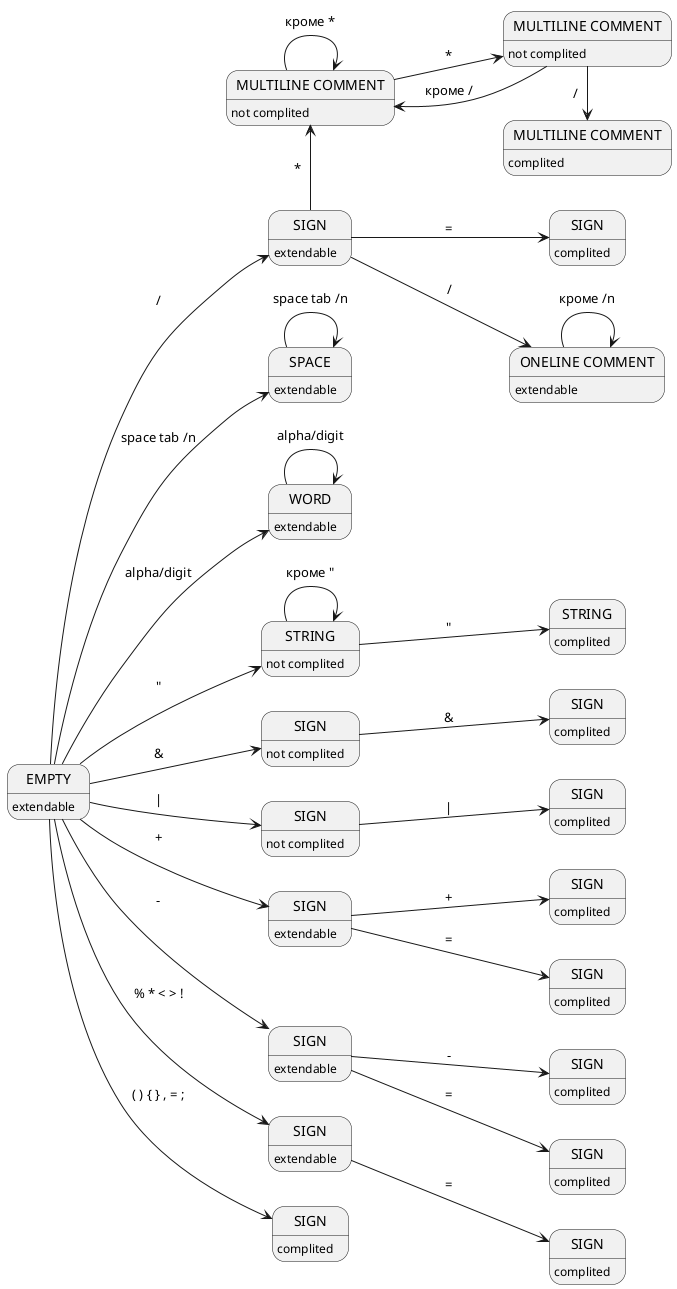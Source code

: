 @startuml
left to right direction

EMPTY : extendable

EMPTY --> SPACE : space tab /n
SPACE : extendable
SPACE --> SPACE : space tab /n

EMPTY --> WORD : alpha/digit
WORD : extendable
WORD --> WORD : alpha/digit

state "STRING" as LSTRING
LSTRING : not complited
state "STRING" as LRSTRING
LRSTRING : complited
EMPTY --> LSTRING : "
LSTRING --> LSTRING : кроме "
LSTRING --> LRSTRING : "

state "SIGN" as AND
AND : not complited
state "SIGN" as ANDAND
ANDAND : complited
EMPTY --> AND : &
AND --> ANDAND : &

state "SIGN" as OR
OR : not complited
state "SIGN" as OROR
OROR : complited
EMPTY -->OR : |
OR --> OROR : |

state "SIGN" as PLUS
PLUS : extendable
state "SIGN" as PLUSPLUS
PLUSPLUS : complited
state "SIGN" as PLUSEQUAL
PLUSEQUAL : complited
EMPTY --> PLUS : +
PLUS --> PLUSPLUS : +
PLUS --> PLUSEQUAL : =

state "SIGN" as MINUS
MINUS : extendable
state "SIGN" as MINUSMINUS
MINUSMINUS : complited
state "SIGN" as MINUSEQUAL
MINUSEQUAL : complited
EMPTY --> MINUS : -
MINUS --> MINUSMINUS : -
MINUS --> MINUSEQUAL : =

state "SIGN" as LSIGN
LSIGN : extendable
state "SIGN" as LSIGNEQUAL
LSIGNEQUAL : complited
EMPTY --> LSIGN : % * < > !
LSIGN --> LSIGNEQUAL : =

state "SIGN" as JUSTSIGN
JUSTSIGN : complited
EMPTY --> JUSTSIGN : ( ) { } , = ;

state "SIGN" as SLASH
SLASH : extendable
state "SIGN" as SLASHEQUAL
SLASHEQUAL : complited
state "ONELINE COMMENT" as SLASHSLASH
SLASHSLASH : extendable
state "MULTILINE COMMENT" as SLASHSTAR
SLASHSTAR : not complited
state "MULTILINE COMMENT" as SLASHSTARSTAR
SLASHSTARSTAR : not complited
state "MULTILINE COMMENT" as MULTILINE
MULTILINE : complited
EMPTY --> SLASH : /
SLASH --> SLASHEQUAL : =
SLASH --> SLASHSLASH : /
SLASHSLASH --> SLASHSLASH : кроме /n
SLASHSTAR <- SLASH  : *
SLASHSTAR --> SLASHSTAR : кроме *
SLASHSTAR --> SLASHSTARSTAR : *
SLASHSTARSTAR --> SLASHSTAR : кроме /
SLASHSTARSTAR -> MULTILINE : /
@enduml
